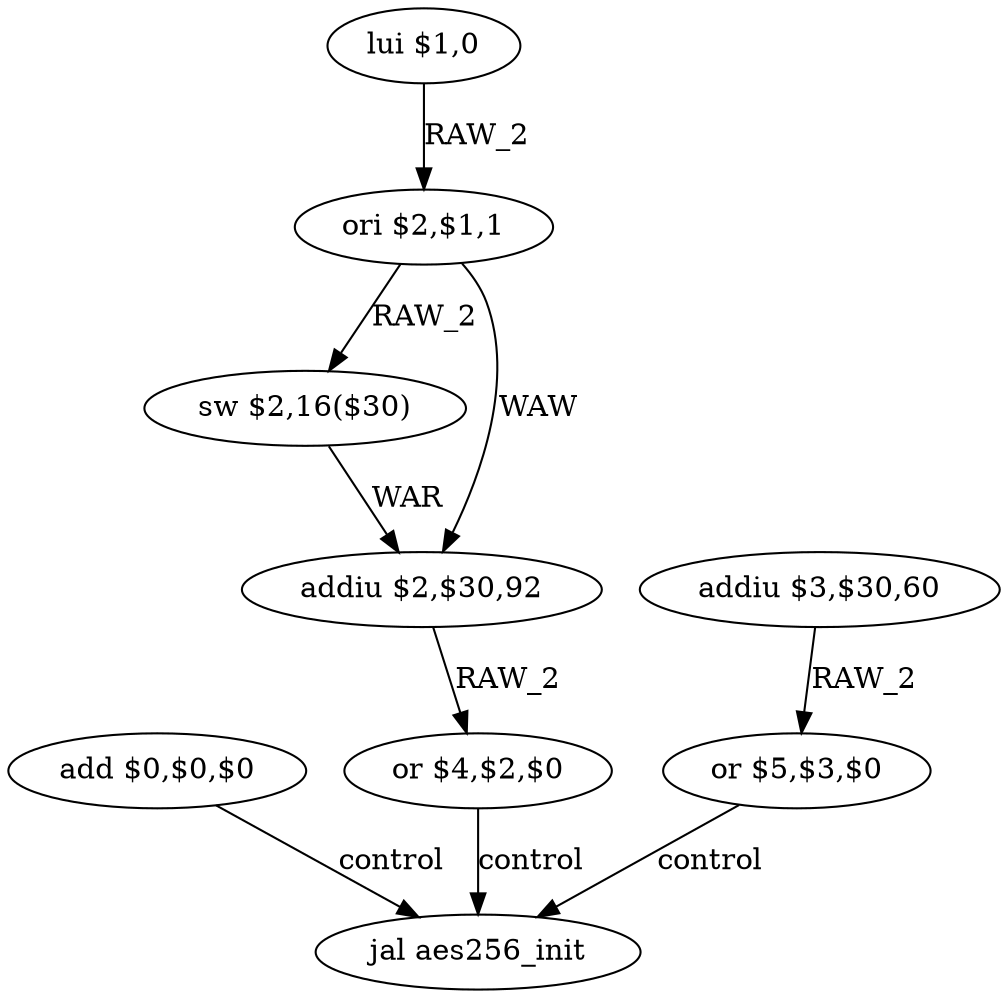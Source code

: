 digraph G1 {
node [shape = ellipse];
i0 [label = "add $0,$0,$0"] ;
i0 ->  i8 [label= "control"];
i8 [label = "jal aes256_init"] ;
i1 [label = "lui $1,0"] ;
i1 ->  i2 [label= "RAW_2"];
i2 [label = "ori $2,$1,1"] ;
i2 ->  i3 [label= "RAW_2"];
i2 ->  i4 [label= "WAW"];
i3 [label = "sw $2,16($30)"] ;
i3 ->  i4 [label= "WAR"];
i4 [label = "addiu $2,$30,92"] ;
i4 ->  i6 [label= "RAW_2"];
i6 [label = "or $4,$2,$0"] ;
i6 ->  i8 [label= "control"];
i5 [label = "addiu $3,$30,60"] ;
i5 ->  i7 [label= "RAW_2"];
i7 [label = "or $5,$3,$0"] ;
i7 ->  i8 [label= "control"];
}
